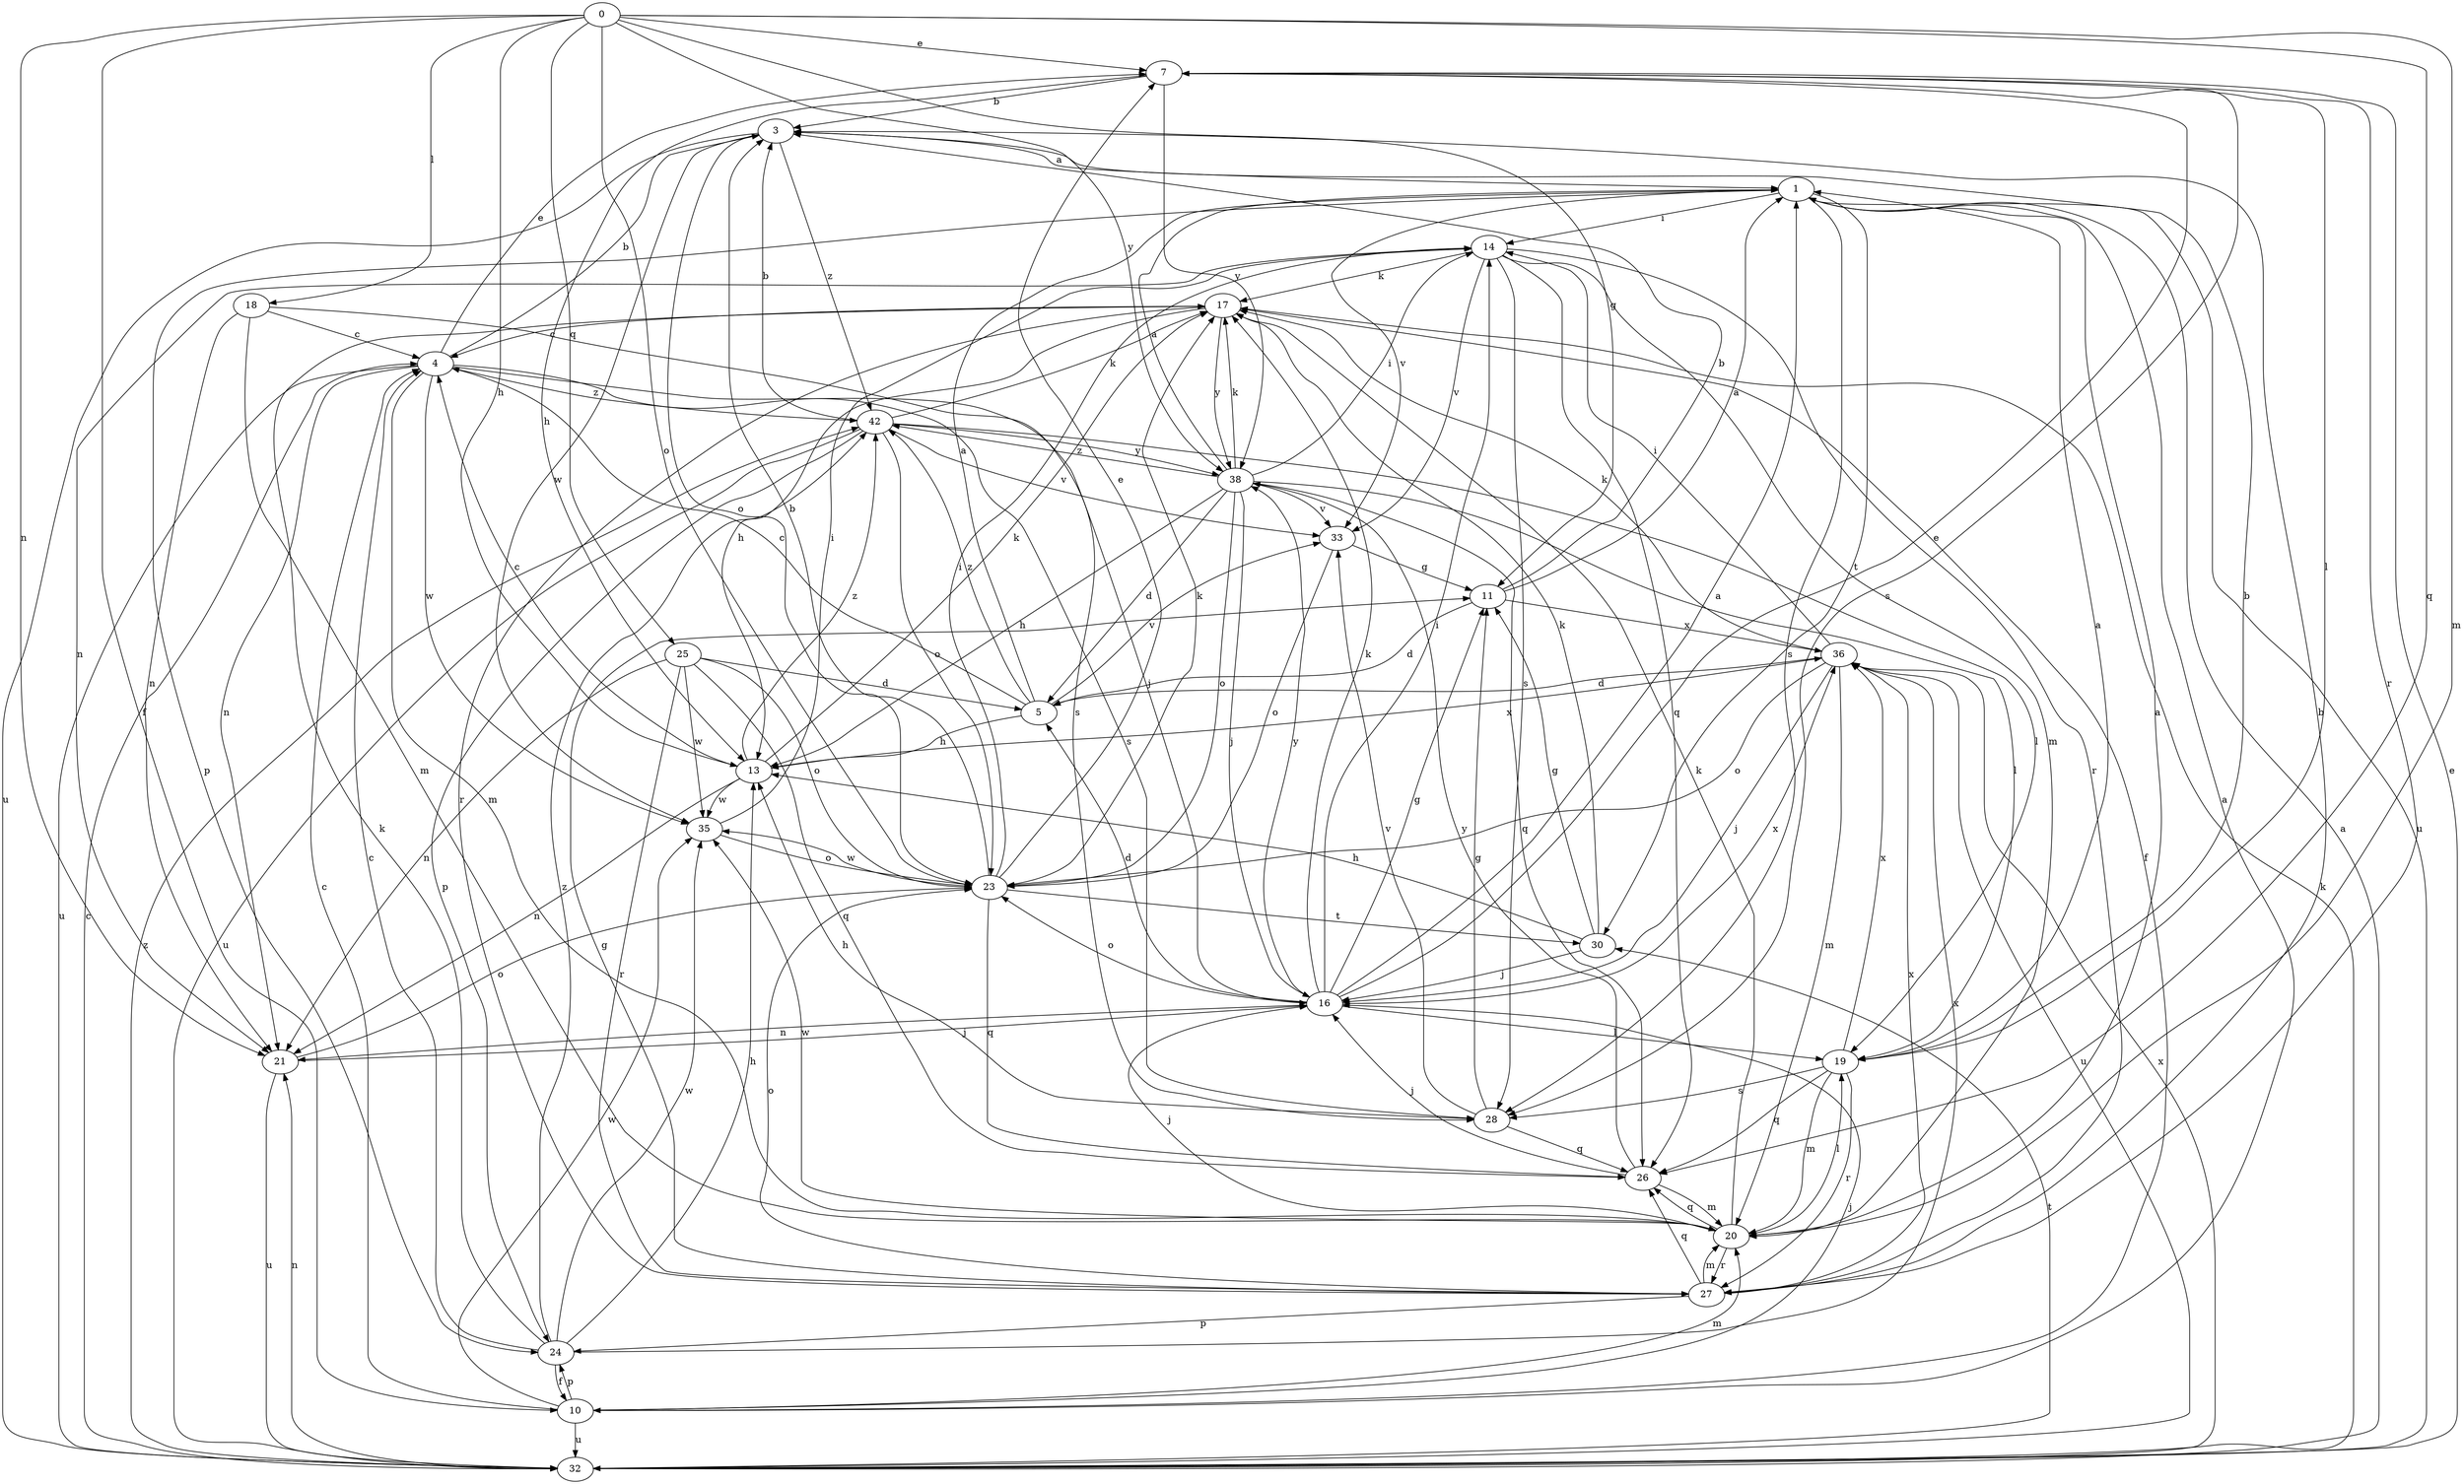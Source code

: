 strict digraph  {
0;
1;
3;
4;
5;
7;
10;
11;
13;
14;
16;
17;
18;
19;
20;
21;
23;
24;
25;
26;
27;
28;
30;
32;
33;
35;
36;
38;
42;
0 -> 7  [label=e];
0 -> 10  [label=f];
0 -> 11  [label=g];
0 -> 13  [label=h];
0 -> 18  [label=l];
0 -> 20  [label=m];
0 -> 21  [label=n];
0 -> 23  [label=o];
0 -> 25  [label=q];
0 -> 26  [label=q];
0 -> 38  [label=y];
1 -> 14  [label=i];
1 -> 24  [label=p];
1 -> 28  [label=s];
1 -> 30  [label=t];
1 -> 32  [label=u];
1 -> 33  [label=v];
3 -> 1  [label=a];
3 -> 23  [label=o];
3 -> 32  [label=u];
3 -> 35  [label=w];
3 -> 42  [label=z];
4 -> 3  [label=b];
4 -> 7  [label=e];
4 -> 16  [label=j];
4 -> 20  [label=m];
4 -> 21  [label=n];
4 -> 28  [label=s];
4 -> 32  [label=u];
4 -> 35  [label=w];
4 -> 42  [label=z];
5 -> 1  [label=a];
5 -> 4  [label=c];
5 -> 13  [label=h];
5 -> 33  [label=v];
5 -> 42  [label=z];
7 -> 3  [label=b];
7 -> 13  [label=h];
7 -> 19  [label=l];
7 -> 27  [label=r];
7 -> 28  [label=s];
7 -> 38  [label=y];
10 -> 1  [label=a];
10 -> 4  [label=c];
10 -> 16  [label=j];
10 -> 20  [label=m];
10 -> 24  [label=p];
10 -> 32  [label=u];
10 -> 35  [label=w];
11 -> 1  [label=a];
11 -> 3  [label=b];
11 -> 5  [label=d];
11 -> 36  [label=x];
13 -> 4  [label=c];
13 -> 17  [label=k];
13 -> 21  [label=n];
13 -> 35  [label=w];
13 -> 36  [label=x];
13 -> 42  [label=z];
14 -> 17  [label=k];
14 -> 20  [label=m];
14 -> 21  [label=n];
14 -> 26  [label=q];
14 -> 27  [label=r];
14 -> 28  [label=s];
14 -> 33  [label=v];
16 -> 1  [label=a];
16 -> 5  [label=d];
16 -> 7  [label=e];
16 -> 11  [label=g];
16 -> 14  [label=i];
16 -> 17  [label=k];
16 -> 19  [label=l];
16 -> 21  [label=n];
16 -> 23  [label=o];
16 -> 36  [label=x];
16 -> 38  [label=y];
17 -> 4  [label=c];
17 -> 10  [label=f];
17 -> 13  [label=h];
17 -> 27  [label=r];
17 -> 38  [label=y];
18 -> 4  [label=c];
18 -> 20  [label=m];
18 -> 21  [label=n];
18 -> 28  [label=s];
19 -> 1  [label=a];
19 -> 3  [label=b];
19 -> 20  [label=m];
19 -> 26  [label=q];
19 -> 27  [label=r];
19 -> 28  [label=s];
19 -> 36  [label=x];
20 -> 1  [label=a];
20 -> 16  [label=j];
20 -> 17  [label=k];
20 -> 19  [label=l];
20 -> 26  [label=q];
20 -> 27  [label=r];
20 -> 35  [label=w];
21 -> 16  [label=j];
21 -> 23  [label=o];
21 -> 32  [label=u];
23 -> 3  [label=b];
23 -> 7  [label=e];
23 -> 14  [label=i];
23 -> 17  [label=k];
23 -> 26  [label=q];
23 -> 30  [label=t];
23 -> 35  [label=w];
24 -> 4  [label=c];
24 -> 10  [label=f];
24 -> 13  [label=h];
24 -> 17  [label=k];
24 -> 35  [label=w];
24 -> 36  [label=x];
24 -> 42  [label=z];
25 -> 5  [label=d];
25 -> 21  [label=n];
25 -> 23  [label=o];
25 -> 26  [label=q];
25 -> 27  [label=r];
25 -> 35  [label=w];
26 -> 16  [label=j];
26 -> 20  [label=m];
26 -> 38  [label=y];
27 -> 3  [label=b];
27 -> 11  [label=g];
27 -> 20  [label=m];
27 -> 23  [label=o];
27 -> 24  [label=p];
27 -> 26  [label=q];
27 -> 36  [label=x];
28 -> 11  [label=g];
28 -> 13  [label=h];
28 -> 26  [label=q];
28 -> 33  [label=v];
30 -> 11  [label=g];
30 -> 13  [label=h];
30 -> 16  [label=j];
30 -> 17  [label=k];
32 -> 1  [label=a];
32 -> 4  [label=c];
32 -> 7  [label=e];
32 -> 17  [label=k];
32 -> 21  [label=n];
32 -> 30  [label=t];
32 -> 36  [label=x];
32 -> 42  [label=z];
33 -> 11  [label=g];
33 -> 23  [label=o];
35 -> 14  [label=i];
35 -> 23  [label=o];
36 -> 5  [label=d];
36 -> 14  [label=i];
36 -> 16  [label=j];
36 -> 17  [label=k];
36 -> 20  [label=m];
36 -> 23  [label=o];
36 -> 32  [label=u];
38 -> 1  [label=a];
38 -> 5  [label=d];
38 -> 13  [label=h];
38 -> 14  [label=i];
38 -> 16  [label=j];
38 -> 17  [label=k];
38 -> 19  [label=l];
38 -> 23  [label=o];
38 -> 26  [label=q];
38 -> 33  [label=v];
38 -> 42  [label=z];
42 -> 3  [label=b];
42 -> 17  [label=k];
42 -> 19  [label=l];
42 -> 23  [label=o];
42 -> 24  [label=p];
42 -> 32  [label=u];
42 -> 33  [label=v];
42 -> 38  [label=y];
}
